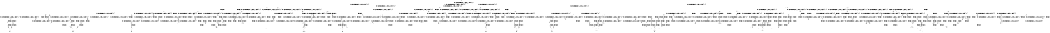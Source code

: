 digraph BCG {
size = "7, 10.5";
center = TRUE;
node [shape = circle];
0 [peripheries = 2];
0 -> 1 [label = "EX !0 !ATOMIC_EXCH_BRANCH (1, +1, TRUE, +0, 2, TRUE) !{0, 1, 2}"];
0 -> 2 [label = "EX !2 !ATOMIC_EXCH_BRANCH (1, +0, FALSE, +0, 1, TRUE) !{0, 1, 2}"];
0 -> 3 [label = "EX !1 !ATOMIC_EXCH_BRANCH (1, +1, TRUE, +0, 2, TRUE) !{0, 1, 2}"];
0 -> 4 [label = "EX !0 !ATOMIC_EXCH_BRANCH (1, +1, TRUE, +0, 2, TRUE) !{0, 1, 2}"];
1 -> 5 [label = "EX !2 !ATOMIC_EXCH_BRANCH (1, +0, FALSE, +0, 1, FALSE) !{0, 1, 2}"];
1 -> 6 [label = "EX !1 !ATOMIC_EXCH_BRANCH (1, +1, TRUE, +0, 2, FALSE) !{0, 1, 2}"];
1 -> 7 [label = "TERMINATE !0"];
2 -> 2 [label = "EX !2 !ATOMIC_EXCH_BRANCH (1, +0, FALSE, +0, 1, TRUE) !{0, 1, 2}"];
2 -> 8 [label = "EX !0 !ATOMIC_EXCH_BRANCH (1, +1, TRUE, +0, 2, TRUE) !{0, 1, 2}"];
2 -> 9 [label = "EX !1 !ATOMIC_EXCH_BRANCH (1, +1, TRUE, +0, 2, TRUE) !{0, 1, 2}"];
2 -> 10 [label = "EX !0 !ATOMIC_EXCH_BRANCH (1, +1, TRUE, +0, 2, TRUE) !{0, 1, 2}"];
3 -> 6 [label = "EX !0 !ATOMIC_EXCH_BRANCH (1, +1, TRUE, +0, 2, FALSE) !{0, 1, 2}"];
3 -> 11 [label = "EX !2 !ATOMIC_EXCH_BRANCH (1, +0, FALSE, +0, 1, FALSE) !{0, 1, 2}"];
3 -> 12 [label = "TERMINATE !1"];
3 -> 13 [label = "EX !0 !ATOMIC_EXCH_BRANCH (1, +1, TRUE, +0, 2, FALSE) !{0, 1, 2}"];
4 -> 14 [label = "EX !1 !ATOMIC_EXCH_BRANCH (1, +1, TRUE, +0, 2, FALSE) !{0, 1, 2}"];
4 -> 15 [label = "EX !2 !ATOMIC_EXCH_BRANCH (1, +0, FALSE, +0, 1, FALSE) !{0, 1, 2}"];
4 -> 13 [label = "EX !1 !ATOMIC_EXCH_BRANCH (1, +1, TRUE, +0, 2, FALSE) !{0, 1, 2}"];
4 -> 16 [label = "TERMINATE !0"];
5 -> 17 [label = "EX !1 !ATOMIC_EXCH_BRANCH (1, +1, TRUE, +0, 2, FALSE) !{0, 1, 2}"];
5 -> 18 [label = "TERMINATE !0"];
5 -> 19 [label = "TERMINATE !2"];
6 -> 20 [label = "EX !2 !ATOMIC_EXCH_BRANCH (1, +0, FALSE, +0, 1, FALSE) !{0, 1, 2}"];
6 -> 21 [label = "TERMINATE !0"];
6 -> 22 [label = "TERMINATE !1"];
7 -> 23 [label = "EX !2 !ATOMIC_EXCH_BRANCH (1, +0, FALSE, +0, 1, FALSE) !{1, 2}"];
7 -> 24 [label = "EX !1 !ATOMIC_EXCH_BRANCH (1, +1, TRUE, +0, 2, FALSE) !{1, 2}"];
7 -> 25 [label = "EX !1 !ATOMIC_EXCH_BRANCH (1, +1, TRUE, +0, 2, FALSE) !{1, 2}"];
8 -> 5 [label = "EX !2 !ATOMIC_EXCH_BRANCH (1, +0, FALSE, +0, 1, FALSE) !{0, 1, 2}"];
8 -> 26 [label = "EX !1 !ATOMIC_EXCH_BRANCH (1, +1, TRUE, +0, 2, FALSE) !{0, 1, 2}"];
8 -> 27 [label = "TERMINATE !0"];
9 -> 11 [label = "EX !2 !ATOMIC_EXCH_BRANCH (1, +0, FALSE, +0, 1, FALSE) !{0, 1, 2}"];
9 -> 26 [label = "EX !0 !ATOMIC_EXCH_BRANCH (1, +1, TRUE, +0, 2, FALSE) !{0, 1, 2}"];
9 -> 28 [label = "TERMINATE !1"];
9 -> 29 [label = "EX !0 !ATOMIC_EXCH_BRANCH (1, +1, TRUE, +0, 2, FALSE) !{0, 1, 2}"];
10 -> 30 [label = "EX !1 !ATOMIC_EXCH_BRANCH (1, +1, TRUE, +0, 2, FALSE) !{0, 1, 2}"];
10 -> 15 [label = "EX !2 !ATOMIC_EXCH_BRANCH (1, +0, FALSE, +0, 1, FALSE) !{0, 1, 2}"];
10 -> 29 [label = "EX !1 !ATOMIC_EXCH_BRANCH (1, +1, TRUE, +0, 2, FALSE) !{0, 1, 2}"];
10 -> 31 [label = "TERMINATE !0"];
11 -> 17 [label = "EX !0 !ATOMIC_EXCH_BRANCH (1, +1, TRUE, +0, 2, FALSE) !{0, 1, 2}"];
11 -> 32 [label = "TERMINATE !2"];
11 -> 33 [label = "TERMINATE !1"];
11 -> 34 [label = "EX !0 !ATOMIC_EXCH_BRANCH (1, +1, TRUE, +0, 2, FALSE) !{0, 1, 2}"];
12 -> 35 [label = "EX !0 !ATOMIC_EXCH_BRANCH (1, +1, TRUE, +0, 2, FALSE) !{0, 2}"];
12 -> 36 [label = "EX !2 !ATOMIC_EXCH_BRANCH (1, +0, FALSE, +0, 1, FALSE) !{0, 2}"];
12 -> 37 [label = "EX !0 !ATOMIC_EXCH_BRANCH (1, +1, TRUE, +0, 2, FALSE) !{0, 2}"];
13 -> 38 [label = "EX !2 !ATOMIC_EXCH_BRANCH (1, +0, FALSE, +0, 1, FALSE) !{0, 1, 2}"];
13 -> 39 [label = "TERMINATE !0"];
13 -> 40 [label = "TERMINATE !1"];
14 -> 41 [label = "EX !2 !ATOMIC_EXCH_BRANCH (1, +0, FALSE, +0, 1, FALSE) !{0, 1, 2}"];
14 -> 42 [label = "EX !2 !ATOMIC_EXCH_BRANCH (1, +0, FALSE, +0, 1, FALSE) !{0, 1, 2}"];
14 -> 43 [label = "TERMINATE !0"];
14 -> 44 [label = "TERMINATE !1"];
15 -> 45 [label = "EX !1 !ATOMIC_EXCH_BRANCH (1, +1, TRUE, +0, 2, FALSE) !{0, 1, 2}"];
15 -> 34 [label = "EX !1 !ATOMIC_EXCH_BRANCH (1, +1, TRUE, +0, 2, FALSE) !{0, 1, 2}"];
15 -> 46 [label = "TERMINATE !0"];
15 -> 47 [label = "TERMINATE !2"];
16 -> 48 [label = "EX !2 !ATOMIC_EXCH_BRANCH (1, +0, FALSE, +0, 1, FALSE) !{1, 2}"];
16 -> 49 [label = "EX !1 !ATOMIC_EXCH_BRANCH (1, +1, TRUE, +0, 2, FALSE) !{1, 2}"];
17 -> 50 [label = "TERMINATE !0"];
17 -> 51 [label = "TERMINATE !2"];
17 -> 52 [label = "TERMINATE !1"];
18 -> 53 [label = "EX !1 !ATOMIC_EXCH_BRANCH (1, +1, TRUE, +0, 2, FALSE) !{1, 2}"];
18 -> 54 [label = "TERMINATE !2"];
18 -> 55 [label = "EX !1 !ATOMIC_EXCH_BRANCH (1, +1, TRUE, +0, 2, FALSE) !{1, 2}"];
19 -> 56 [label = "EX !1 !ATOMIC_EXCH_BRANCH (1, +1, TRUE, +0, 2, FALSE) !{0, 1}"];
19 -> 57 [label = "TERMINATE !0"];
20 -> 50 [label = "TERMINATE !0"];
20 -> 51 [label = "TERMINATE !2"];
20 -> 52 [label = "TERMINATE !1"];
21 -> 58 [label = "EX !2 !ATOMIC_EXCH_BRANCH (1, +0, FALSE, +0, 1, FALSE) !{1, 2}"];
21 -> 59 [label = "TERMINATE !1"];
22 -> 60 [label = "EX !2 !ATOMIC_EXCH_BRANCH (1, +0, FALSE, +0, 1, FALSE) !{0, 2}"];
22 -> 61 [label = "TERMINATE !0"];
23 -> 53 [label = "EX !1 !ATOMIC_EXCH_BRANCH (1, +1, TRUE, +0, 2, FALSE) !{1, 2}"];
23 -> 54 [label = "TERMINATE !2"];
23 -> 55 [label = "EX !1 !ATOMIC_EXCH_BRANCH (1, +1, TRUE, +0, 2, FALSE) !{1, 2}"];
24 -> 58 [label = "EX !2 !ATOMIC_EXCH_BRANCH (1, +0, FALSE, +0, 1, FALSE) !{1, 2}"];
24 -> 59 [label = "TERMINATE !1"];
25 -> 62 [label = "EX !2 !ATOMIC_EXCH_BRANCH (1, +0, FALSE, +0, 1, FALSE) !{1, 2}"];
25 -> 63 [label = "EX !2 !ATOMIC_EXCH_BRANCH (1, +0, FALSE, +0, 1, FALSE) !{1, 2}"];
25 -> 64 [label = "TERMINATE !1"];
26 -> 20 [label = "EX !2 !ATOMIC_EXCH_BRANCH (1, +0, FALSE, +0, 1, FALSE) !{0, 1, 2}"];
26 -> 65 [label = "TERMINATE !0"];
26 -> 66 [label = "TERMINATE !1"];
27 -> 23 [label = "EX !2 !ATOMIC_EXCH_BRANCH (1, +0, FALSE, +0, 1, FALSE) !{1, 2}"];
27 -> 67 [label = "EX !1 !ATOMIC_EXCH_BRANCH (1, +1, TRUE, +0, 2, FALSE) !{1, 2}"];
27 -> 68 [label = "EX !1 !ATOMIC_EXCH_BRANCH (1, +1, TRUE, +0, 2, FALSE) !{1, 2}"];
28 -> 36 [label = "EX !2 !ATOMIC_EXCH_BRANCH (1, +0, FALSE, +0, 1, FALSE) !{0, 2}"];
28 -> 69 [label = "EX !0 !ATOMIC_EXCH_BRANCH (1, +1, TRUE, +0, 2, FALSE) !{0, 2}"];
28 -> 70 [label = "EX !0 !ATOMIC_EXCH_BRANCH (1, +1, TRUE, +0, 2, FALSE) !{0, 2}"];
29 -> 38 [label = "EX !2 !ATOMIC_EXCH_BRANCH (1, +0, FALSE, +0, 1, FALSE) !{0, 1, 2}"];
29 -> 71 [label = "TERMINATE !0"];
29 -> 72 [label = "TERMINATE !1"];
30 -> 41 [label = "EX !2 !ATOMIC_EXCH_BRANCH (1, +0, FALSE, +0, 1, FALSE) !{0, 1, 2}"];
30 -> 42 [label = "EX !2 !ATOMIC_EXCH_BRANCH (1, +0, FALSE, +0, 1, FALSE) !{0, 1, 2}"];
30 -> 73 [label = "TERMINATE !0"];
30 -> 74 [label = "TERMINATE !1"];
31 -> 48 [label = "EX !2 !ATOMIC_EXCH_BRANCH (1, +0, FALSE, +0, 1, FALSE) !{1, 2}"];
31 -> 75 [label = "EX !1 !ATOMIC_EXCH_BRANCH (1, +1, TRUE, +0, 2, FALSE) !{1, 2}"];
32 -> 56 [label = "EX !0 !ATOMIC_EXCH_BRANCH (1, +1, TRUE, +0, 2, FALSE) !{0, 1}"];
32 -> 76 [label = "TERMINATE !1"];
32 -> 77 [label = "EX !0 !ATOMIC_EXCH_BRANCH (1, +1, TRUE, +0, 2, FALSE) !{0, 1}"];
33 -> 78 [label = "EX !0 !ATOMIC_EXCH_BRANCH (1, +1, TRUE, +0, 2, FALSE) !{0, 2}"];
33 -> 79 [label = "TERMINATE !2"];
33 -> 80 [label = "EX !0 !ATOMIC_EXCH_BRANCH (1, +1, TRUE, +0, 2, FALSE) !{0, 2}"];
34 -> 81 [label = "TERMINATE !0"];
34 -> 82 [label = "TERMINATE !2"];
34 -> 83 [label = "TERMINATE !1"];
35 -> 60 [label = "EX !2 !ATOMIC_EXCH_BRANCH (1, +0, FALSE, +0, 1, FALSE) !{0, 2}"];
35 -> 61 [label = "TERMINATE !0"];
36 -> 78 [label = "EX !0 !ATOMIC_EXCH_BRANCH (1, +1, TRUE, +0, 2, FALSE) !{0, 2}"];
36 -> 79 [label = "TERMINATE !2"];
36 -> 80 [label = "EX !0 !ATOMIC_EXCH_BRANCH (1, +1, TRUE, +0, 2, FALSE) !{0, 2}"];
37 -> 84 [label = "EX !2 !ATOMIC_EXCH_BRANCH (1, +0, FALSE, +0, 1, FALSE) !{0, 2}"];
37 -> 85 [label = "EX !2 !ATOMIC_EXCH_BRANCH (1, +0, FALSE, +0, 1, FALSE) !{0, 2}"];
37 -> 86 [label = "TERMINATE !0"];
38 -> 81 [label = "TERMINATE !0"];
38 -> 82 [label = "TERMINATE !2"];
38 -> 83 [label = "TERMINATE !1"];
39 -> 87 [label = "EX !2 !ATOMIC_EXCH_BRANCH (1, +0, FALSE, +0, 1, FALSE) !{1, 2}"];
39 -> 88 [label = "TERMINATE !1"];
40 -> 89 [label = "EX !2 !ATOMIC_EXCH_BRANCH (1, +0, FALSE, +0, 1, FALSE) !{0, 2}"];
40 -> 90 [label = "TERMINATE !0"];
41 -> 91 [label = "TERMINATE !0"];
41 -> 92 [label = "TERMINATE !2"];
41 -> 93 [label = "TERMINATE !1"];
42 -> 94 [label = "TERMINATE !0"];
42 -> 95 [label = "TERMINATE !2"];
42 -> 96 [label = "TERMINATE !1"];
43 -> 97 [label = "EX !2 !ATOMIC_EXCH_BRANCH (1, +0, FALSE, +0, 1, FALSE) !{1, 2}"];
43 -> 98 [label = "TERMINATE !1"];
44 -> 99 [label = "EX !2 !ATOMIC_EXCH_BRANCH (1, +0, FALSE, +0, 1, FALSE) !{0, 2}"];
44 -> 100 [label = "TERMINATE !0"];
45 -> 94 [label = "TERMINATE !0"];
45 -> 95 [label = "TERMINATE !2"];
45 -> 96 [label = "TERMINATE !1"];
46 -> 101 [label = "EX !1 !ATOMIC_EXCH_BRANCH (1, +1, TRUE, +0, 2, FALSE) !{1, 2}"];
46 -> 102 [label = "TERMINATE !2"];
47 -> 103 [label = "EX !1 !ATOMIC_EXCH_BRANCH (1, +1, TRUE, +0, 2, FALSE) !{0, 1}"];
47 -> 104 [label = "TERMINATE !0"];
48 -> 101 [label = "EX !1 !ATOMIC_EXCH_BRANCH (1, +1, TRUE, +0, 2, FALSE) !{1, 2}"];
48 -> 102 [label = "TERMINATE !2"];
49 -> 87 [label = "EX !2 !ATOMIC_EXCH_BRANCH (1, +0, FALSE, +0, 1, FALSE) !{1, 2}"];
49 -> 88 [label = "TERMINATE !1"];
50 -> 105 [label = "TERMINATE !2"];
50 -> 106 [label = "TERMINATE !1"];
51 -> 107 [label = "TERMINATE !0"];
51 -> 108 [label = "TERMINATE !1"];
52 -> 109 [label = "TERMINATE !0"];
52 -> 110 [label = "TERMINATE !2"];
53 -> 105 [label = "TERMINATE !2"];
53 -> 106 [label = "TERMINATE !1"];
54 -> 111 [label = "EX !1 !ATOMIC_EXCH_BRANCH (1, +1, TRUE, +0, 2, FALSE) !{1}"];
54 -> 112 [label = "EX !1 !ATOMIC_EXCH_BRANCH (1, +1, TRUE, +0, 2, FALSE) !{1}"];
55 -> 113 [label = "TERMINATE !2"];
55 -> 114 [label = "TERMINATE !1"];
56 -> 107 [label = "TERMINATE !0"];
56 -> 108 [label = "TERMINATE !1"];
57 -> 111 [label = "EX !1 !ATOMIC_EXCH_BRANCH (1, +1, TRUE, +0, 2, FALSE) !{1}"];
57 -> 112 [label = "EX !1 !ATOMIC_EXCH_BRANCH (1, +1, TRUE, +0, 2, FALSE) !{1}"];
58 -> 105 [label = "TERMINATE !2"];
58 -> 106 [label = "TERMINATE !1"];
59 -> 115 [label = "EX !2 !ATOMIC_EXCH_BRANCH (1, +0, FALSE, +0, 1, FALSE) !{2}"];
59 -> 116 [label = "EX !2 !ATOMIC_EXCH_BRANCH (1, +0, FALSE, +0, 1, FALSE) !{2}"];
60 -> 109 [label = "TERMINATE !0"];
60 -> 110 [label = "TERMINATE !2"];
61 -> 115 [label = "EX !2 !ATOMIC_EXCH_BRANCH (1, +0, FALSE, +0, 1, FALSE) !{2}"];
61 -> 116 [label = "EX !2 !ATOMIC_EXCH_BRANCH (1, +0, FALSE, +0, 1, FALSE) !{2}"];
62 -> 117 [label = "TERMINATE !2"];
62 -> 118 [label = "TERMINATE !1"];
63 -> 113 [label = "TERMINATE !2"];
63 -> 114 [label = "TERMINATE !1"];
64 -> 119 [label = "EX !2 !ATOMIC_EXCH_BRANCH (1, +0, FALSE, +0, 1, FALSE) !{2}"];
65 -> 58 [label = "EX !2 !ATOMIC_EXCH_BRANCH (1, +0, FALSE, +0, 1, FALSE) !{1, 2}"];
65 -> 120 [label = "TERMINATE !1"];
66 -> 60 [label = "EX !2 !ATOMIC_EXCH_BRANCH (1, +0, FALSE, +0, 1, FALSE) !{0, 2}"];
66 -> 121 [label = "TERMINATE !0"];
67 -> 58 [label = "EX !2 !ATOMIC_EXCH_BRANCH (1, +0, FALSE, +0, 1, FALSE) !{1, 2}"];
67 -> 120 [label = "TERMINATE !1"];
68 -> 62 [label = "EX !2 !ATOMIC_EXCH_BRANCH (1, +0, FALSE, +0, 1, FALSE) !{1, 2}"];
68 -> 63 [label = "EX !2 !ATOMIC_EXCH_BRANCH (1, +0, FALSE, +0, 1, FALSE) !{1, 2}"];
68 -> 122 [label = "TERMINATE !1"];
69 -> 60 [label = "EX !2 !ATOMIC_EXCH_BRANCH (1, +0, FALSE, +0, 1, FALSE) !{0, 2}"];
69 -> 121 [label = "TERMINATE !0"];
70 -> 84 [label = "EX !2 !ATOMIC_EXCH_BRANCH (1, +0, FALSE, +0, 1, FALSE) !{0, 2}"];
70 -> 85 [label = "EX !2 !ATOMIC_EXCH_BRANCH (1, +0, FALSE, +0, 1, FALSE) !{0, 2}"];
70 -> 123 [label = "TERMINATE !0"];
71 -> 87 [label = "EX !2 !ATOMIC_EXCH_BRANCH (1, +0, FALSE, +0, 1, FALSE) !{1, 2}"];
71 -> 124 [label = "TERMINATE !1"];
72 -> 89 [label = "EX !2 !ATOMIC_EXCH_BRANCH (1, +0, FALSE, +0, 1, FALSE) !{0, 2}"];
72 -> 125 [label = "TERMINATE !0"];
73 -> 97 [label = "EX !2 !ATOMIC_EXCH_BRANCH (1, +0, FALSE, +0, 1, FALSE) !{1, 2}"];
73 -> 126 [label = "TERMINATE !1"];
74 -> 99 [label = "EX !2 !ATOMIC_EXCH_BRANCH (1, +0, FALSE, +0, 1, FALSE) !{0, 2}"];
74 -> 127 [label = "TERMINATE !0"];
75 -> 87 [label = "EX !2 !ATOMIC_EXCH_BRANCH (1, +0, FALSE, +0, 1, FALSE) !{1, 2}"];
75 -> 124 [label = "TERMINATE !1"];
76 -> 128 [label = "EX !0 !ATOMIC_EXCH_BRANCH (1, +1, TRUE, +0, 2, FALSE) !{0}"];
76 -> 129 [label = "EX !0 !ATOMIC_EXCH_BRANCH (1, +1, TRUE, +0, 2, FALSE) !{0}"];
77 -> 130 [label = "TERMINATE !0"];
77 -> 131 [label = "TERMINATE !1"];
78 -> 109 [label = "TERMINATE !0"];
78 -> 110 [label = "TERMINATE !2"];
79 -> 128 [label = "EX !0 !ATOMIC_EXCH_BRANCH (1, +1, TRUE, +0, 2, FALSE) !{0}"];
79 -> 129 [label = "EX !0 !ATOMIC_EXCH_BRANCH (1, +1, TRUE, +0, 2, FALSE) !{0}"];
80 -> 132 [label = "TERMINATE !0"];
80 -> 133 [label = "TERMINATE !2"];
81 -> 134 [label = "TERMINATE !2"];
81 -> 135 [label = "TERMINATE !1"];
82 -> 136 [label = "TERMINATE !0"];
82 -> 137 [label = "TERMINATE !1"];
83 -> 138 [label = "TERMINATE !0"];
83 -> 139 [label = "TERMINATE !2"];
84 -> 140 [label = "TERMINATE !0"];
84 -> 141 [label = "TERMINATE !2"];
85 -> 132 [label = "TERMINATE !0"];
85 -> 133 [label = "TERMINATE !2"];
86 -> 142 [label = "EX !2 !ATOMIC_EXCH_BRANCH (1, +0, FALSE, +0, 1, FALSE) !{2}"];
87 -> 134 [label = "TERMINATE !2"];
87 -> 135 [label = "TERMINATE !1"];
88 -> 143 [label = "EX !2 !ATOMIC_EXCH_BRANCH (1, +0, FALSE, +0, 1, FALSE) !{2}"];
89 -> 138 [label = "TERMINATE !0"];
89 -> 139 [label = "TERMINATE !2"];
90 -> 143 [label = "EX !2 !ATOMIC_EXCH_BRANCH (1, +0, FALSE, +0, 1, FALSE) !{2}"];
91 -> 144 [label = "TERMINATE !2"];
91 -> 145 [label = "TERMINATE !1"];
92 -> 146 [label = "TERMINATE !0"];
92 -> 147 [label = "TERMINATE !1"];
93 -> 148 [label = "TERMINATE !0"];
93 -> 149 [label = "TERMINATE !2"];
94 -> 150 [label = "TERMINATE !2"];
94 -> 151 [label = "TERMINATE !1"];
95 -> 152 [label = "TERMINATE !0"];
95 -> 153 [label = "TERMINATE !1"];
96 -> 154 [label = "TERMINATE !0"];
96 -> 155 [label = "TERMINATE !2"];
97 -> 150 [label = "TERMINATE !2"];
97 -> 151 [label = "TERMINATE !1"];
98 -> 156 [label = "EX !2 !ATOMIC_EXCH_BRANCH (1, +0, FALSE, +0, 1, FALSE) !{2}"];
99 -> 154 [label = "TERMINATE !0"];
99 -> 155 [label = "TERMINATE !2"];
100 -> 156 [label = "EX !2 !ATOMIC_EXCH_BRANCH (1, +0, FALSE, +0, 1, FALSE) !{2}"];
101 -> 134 [label = "TERMINATE !2"];
101 -> 135 [label = "TERMINATE !1"];
102 -> 157 [label = "EX !1 !ATOMIC_EXCH_BRANCH (1, +1, TRUE, +0, 2, FALSE) !{1}"];
103 -> 136 [label = "TERMINATE !0"];
103 -> 137 [label = "TERMINATE !1"];
104 -> 157 [label = "EX !1 !ATOMIC_EXCH_BRANCH (1, +1, TRUE, +0, 2, FALSE) !{1}"];
105 -> 158 [label = "TERMINATE !1"];
106 -> 159 [label = "TERMINATE !2"];
107 -> 158 [label = "TERMINATE !1"];
108 -> 160 [label = "TERMINATE !0"];
109 -> 159 [label = "TERMINATE !2"];
110 -> 160 [label = "TERMINATE !0"];
111 -> 158 [label = "TERMINATE !1"];
112 -> 161 [label = "TERMINATE !1"];
113 -> 162 [label = "TERMINATE !1"];
114 -> 163 [label = "TERMINATE !2"];
115 -> 159 [label = "TERMINATE !2"];
116 -> 164 [label = "TERMINATE !2"];
117 -> 165 [label = "TERMINATE !1"];
118 -> 166 [label = "TERMINATE !2"];
119 -> 163 [label = "TERMINATE !2"];
120 -> 115 [label = "EX !2 !ATOMIC_EXCH_BRANCH (1, +0, FALSE, +0, 1, FALSE) !{2}"];
120 -> 116 [label = "EX !2 !ATOMIC_EXCH_BRANCH (1, +0, FALSE, +0, 1, FALSE) !{2}"];
121 -> 115 [label = "EX !2 !ATOMIC_EXCH_BRANCH (1, +0, FALSE, +0, 1, FALSE) !{2}"];
121 -> 116 [label = "EX !2 !ATOMIC_EXCH_BRANCH (1, +0, FALSE, +0, 1, FALSE) !{2}"];
122 -> 119 [label = "EX !2 !ATOMIC_EXCH_BRANCH (1, +0, FALSE, +0, 1, FALSE) !{2}"];
123 -> 142 [label = "EX !2 !ATOMIC_EXCH_BRANCH (1, +0, FALSE, +0, 1, FALSE) !{2}"];
124 -> 143 [label = "EX !2 !ATOMIC_EXCH_BRANCH (1, +0, FALSE, +0, 1, FALSE) !{2}"];
125 -> 143 [label = "EX !2 !ATOMIC_EXCH_BRANCH (1, +0, FALSE, +0, 1, FALSE) !{2}"];
126 -> 156 [label = "EX !2 !ATOMIC_EXCH_BRANCH (1, +0, FALSE, +0, 1, FALSE) !{2}"];
127 -> 156 [label = "EX !2 !ATOMIC_EXCH_BRANCH (1, +0, FALSE, +0, 1, FALSE) !{2}"];
128 -> 160 [label = "TERMINATE !0"];
129 -> 167 [label = "TERMINATE !0"];
130 -> 168 [label = "TERMINATE !1"];
131 -> 169 [label = "TERMINATE !0"];
132 -> 170 [label = "TERMINATE !2"];
133 -> 171 [label = "TERMINATE !0"];
134 -> 172 [label = "TERMINATE !1"];
135 -> 173 [label = "TERMINATE !2"];
136 -> 172 [label = "TERMINATE !1"];
137 -> 174 [label = "TERMINATE !0"];
138 -> 173 [label = "TERMINATE !2"];
139 -> 174 [label = "TERMINATE !0"];
140 -> 175 [label = "TERMINATE !2"];
141 -> 176 [label = "TERMINATE !0"];
142 -> 170 [label = "TERMINATE !2"];
143 -> 173 [label = "TERMINATE !2"];
144 -> 177 [label = "TERMINATE !1"];
145 -> 178 [label = "TERMINATE !2"];
146 -> 177 [label = "TERMINATE !1"];
147 -> 179 [label = "TERMINATE !0"];
148 -> 178 [label = "TERMINATE !2"];
149 -> 179 [label = "TERMINATE !0"];
150 -> 180 [label = "TERMINATE !1"];
151 -> 181 [label = "TERMINATE !2"];
152 -> 180 [label = "TERMINATE !1"];
153 -> 182 [label = "TERMINATE !0"];
154 -> 181 [label = "TERMINATE !2"];
155 -> 182 [label = "TERMINATE !0"];
156 -> 181 [label = "TERMINATE !2"];
157 -> 172 [label = "TERMINATE !1"];
158 -> 183 [label = "exit"];
159 -> 183 [label = "exit"];
160 -> 183 [label = "exit"];
161 -> 184 [label = "exit"];
162 -> 185 [label = "exit"];
163 -> 185 [label = "exit"];
164 -> 186 [label = "exit"];
165 -> 187 [label = "exit"];
166 -> 187 [label = "exit"];
167 -> 188 [label = "exit"];
168 -> 189 [label = "exit"];
169 -> 189 [label = "exit"];
170 -> 190 [label = "exit"];
171 -> 190 [label = "exit"];
172 -> 191 [label = "exit"];
173 -> 191 [label = "exit"];
174 -> 191 [label = "exit"];
175 -> 192 [label = "exit"];
176 -> 192 [label = "exit"];
177 -> 193 [label = "exit"];
178 -> 193 [label = "exit"];
179 -> 193 [label = "exit"];
180 -> 194 [label = "exit"];
181 -> 194 [label = "exit"];
182 -> 194 [label = "exit"];
}

